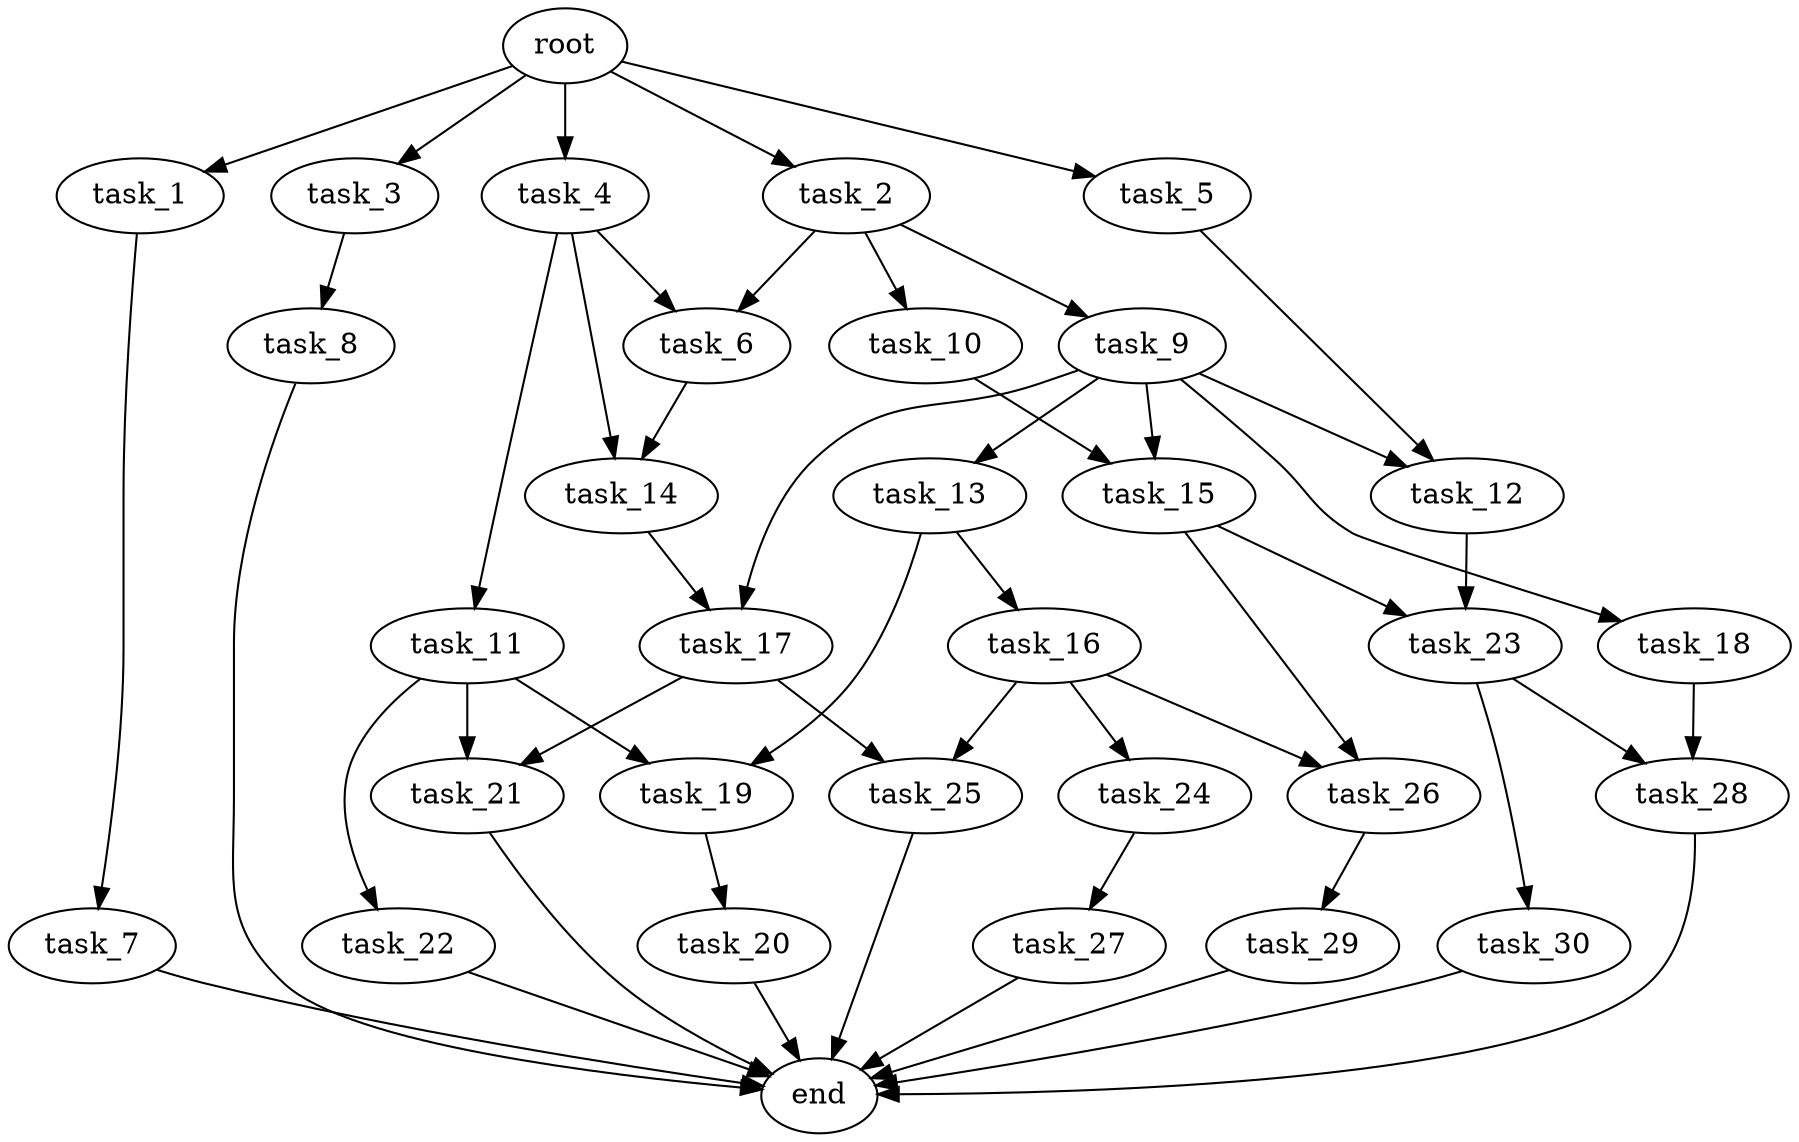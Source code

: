 digraph G {
  root [size="0.000000e+00"];
  task_1 [size="6.905070e+10"];
  task_2 [size="8.479073e+10"];
  task_3 [size="6.584395e+10"];
  task_4 [size="3.017192e+10"];
  task_5 [size="5.177974e+10"];
  task_6 [size="5.095716e+10"];
  task_7 [size="7.478689e+10"];
  task_8 [size="2.956125e+10"];
  task_9 [size="5.466367e+09"];
  task_10 [size="8.979228e+10"];
  task_11 [size="9.546760e+10"];
  task_12 [size="4.949382e+10"];
  task_13 [size="1.128324e+10"];
  task_14 [size="4.996326e+10"];
  task_15 [size="5.939704e+10"];
  task_16 [size="5.283337e+10"];
  task_17 [size="9.776992e+10"];
  task_18 [size="9.868838e+10"];
  task_19 [size="9.339310e+10"];
  task_20 [size="1.320697e+10"];
  task_21 [size="8.608279e+10"];
  task_22 [size="5.684236e+10"];
  task_23 [size="3.654759e+10"];
  task_24 [size="6.829738e+10"];
  task_25 [size="7.627497e+10"];
  task_26 [size="9.544575e+10"];
  task_27 [size="7.703900e+10"];
  task_28 [size="1.678773e+09"];
  task_29 [size="6.762582e+09"];
  task_30 [size="2.622591e+10"];
  end [size="0.000000e+00"];

  root -> task_1 [size="1.000000e-12"];
  root -> task_2 [size="1.000000e-12"];
  root -> task_3 [size="1.000000e-12"];
  root -> task_4 [size="1.000000e-12"];
  root -> task_5 [size="1.000000e-12"];
  task_1 -> task_7 [size="7.478689e+08"];
  task_2 -> task_6 [size="2.547858e+08"];
  task_2 -> task_9 [size="5.466367e+07"];
  task_2 -> task_10 [size="8.979228e+08"];
  task_3 -> task_8 [size="2.956125e+08"];
  task_4 -> task_6 [size="2.547858e+08"];
  task_4 -> task_11 [size="9.546760e+08"];
  task_4 -> task_14 [size="2.498163e+08"];
  task_5 -> task_12 [size="2.474691e+08"];
  task_6 -> task_14 [size="2.498163e+08"];
  task_7 -> end [size="1.000000e-12"];
  task_8 -> end [size="1.000000e-12"];
  task_9 -> task_12 [size="2.474691e+08"];
  task_9 -> task_13 [size="1.128324e+08"];
  task_9 -> task_15 [size="2.969852e+08"];
  task_9 -> task_17 [size="4.888496e+08"];
  task_9 -> task_18 [size="9.868838e+08"];
  task_10 -> task_15 [size="2.969852e+08"];
  task_11 -> task_19 [size="4.669655e+08"];
  task_11 -> task_21 [size="4.304140e+08"];
  task_11 -> task_22 [size="5.684236e+08"];
  task_12 -> task_23 [size="1.827380e+08"];
  task_13 -> task_16 [size="5.283337e+08"];
  task_13 -> task_19 [size="4.669655e+08"];
  task_14 -> task_17 [size="4.888496e+08"];
  task_15 -> task_23 [size="1.827380e+08"];
  task_15 -> task_26 [size="4.772288e+08"];
  task_16 -> task_24 [size="6.829738e+08"];
  task_16 -> task_25 [size="3.813748e+08"];
  task_16 -> task_26 [size="4.772288e+08"];
  task_17 -> task_21 [size="4.304140e+08"];
  task_17 -> task_25 [size="3.813748e+08"];
  task_18 -> task_28 [size="8.393866e+06"];
  task_19 -> task_20 [size="1.320697e+08"];
  task_20 -> end [size="1.000000e-12"];
  task_21 -> end [size="1.000000e-12"];
  task_22 -> end [size="1.000000e-12"];
  task_23 -> task_28 [size="8.393866e+06"];
  task_23 -> task_30 [size="2.622591e+08"];
  task_24 -> task_27 [size="7.703900e+08"];
  task_25 -> end [size="1.000000e-12"];
  task_26 -> task_29 [size="6.762582e+07"];
  task_27 -> end [size="1.000000e-12"];
  task_28 -> end [size="1.000000e-12"];
  task_29 -> end [size="1.000000e-12"];
  task_30 -> end [size="1.000000e-12"];
}
